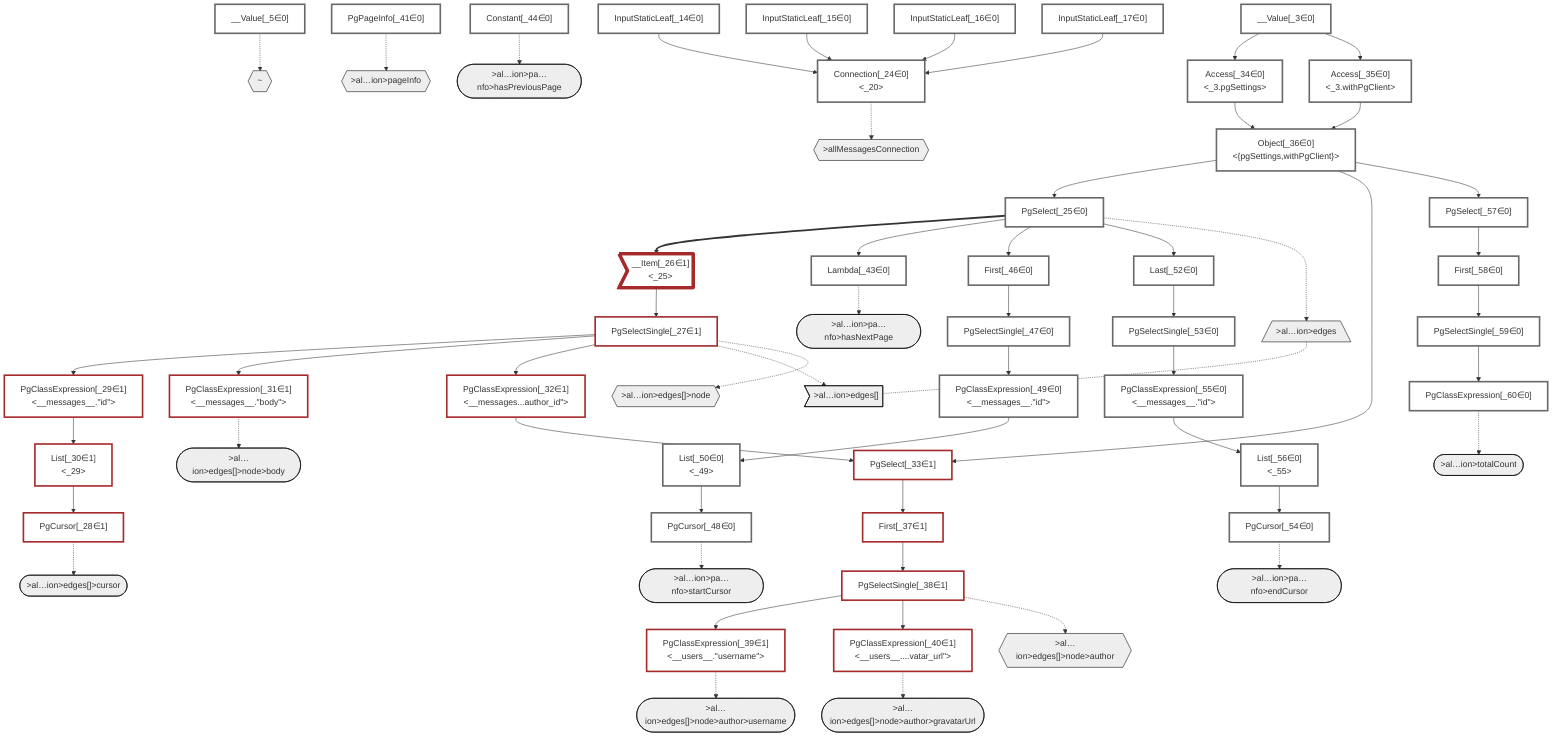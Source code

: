 graph TD
    classDef path fill:#eee,stroke:#000
    classDef plan fill:#fff,stroke-width:3px
    classDef itemplan fill:#fff,stroke-width:6px
    classDef sideeffectplan fill:#f00,stroke-width:6px

    %% subgraph fields
    P1{{"~"}}:::path
    P2{{">allMessagesConnection"}}:::path
    P3[/">al…ion>edges"\]:::path
    P4>">al…ion>edges[]"]:::path
    P3 -.- P4
    P5([">al…ion>edges[]>cursor"]):::path
    %% P4 -.-> P5
    P6{{">al…ion>edges[]>node"}}:::path
    P7([">al…ion>edges[]>node>body"]):::path
    %% P6 -.-> P7
    P8{{">al…ion>edges[]>node>author"}}:::path
    P9([">al…ion>edges[]>node>author>username"]):::path
    %% P8 -.-> P9
    P10([">al…ion>edges[]>node>author>gravatarUrl"]):::path
    %% P8 -.-> P10
    %% P6 -.-> P8
    %% P4 -.-> P6
    %% P2 -.-> P3
    P11{{">al…ion>pageInfo"}}:::path
    P12([">al…ion>pa…nfo>hasNextPage"]):::path
    %% P11 -.-> P12
    P13([">al…ion>pa…nfo>hasPreviousPage"]):::path
    %% P11 -.-> P13
    P14([">al…ion>pa…nfo>startCursor"]):::path
    %% P11 -.-> P14
    P15([">al…ion>pa…nfo>endCursor"]):::path
    %% P11 -.-> P15
    %% P2 -.-> P11
    P16([">al…ion>totalCount"]):::path
    %% P2 -.-> P16
    %% P1 -.-> P2
    %% end

    %% define plans
    __Value_3["__Value[_3∈0]<br /><context>"]:::plan
    __Value_5["__Value[_5∈0]<br /><rootValue>"]:::plan
    InputStaticLeaf_14["InputStaticLeaf[_14∈0]"]:::plan
    InputStaticLeaf_15["InputStaticLeaf[_15∈0]"]:::plan
    InputStaticLeaf_16["InputStaticLeaf[_16∈0]"]:::plan
    InputStaticLeaf_17["InputStaticLeaf[_17∈0]"]:::plan
    Connection_24["Connection[_24∈0]<br /><_20>"]:::plan
    PgSelect_25["PgSelect[_25∈0]<br /><messages>"]:::plan
    __Item_26>"__Item[_26∈1]<br /><_25>"]:::itemplan
    PgSelectSingle_27["PgSelectSingle[_27∈1]<br /><messages>"]:::plan
    PgCursor_28["PgCursor[_28∈1]"]:::plan
    PgClassExpression_29["PgClassExpression[_29∈1]<br /><__messages__.#quot;id#quot;>"]:::plan
    List_30["List[_30∈1]<br /><_29>"]:::plan
    PgClassExpression_31["PgClassExpression[_31∈1]<br /><__messages__.#quot;body#quot;>"]:::plan
    PgClassExpression_32["PgClassExpression[_32∈1]<br /><__messages...author_id#quot;>"]:::plan
    PgSelect_33["PgSelect[_33∈1]<br /><users>"]:::plan
    Access_34["Access[_34∈0]<br /><_3.pgSettings>"]:::plan
    Access_35["Access[_35∈0]<br /><_3.withPgClient>"]:::plan
    Object_36["Object[_36∈0]<br /><{pgSettings,withPgClient}>"]:::plan
    First_37["First[_37∈1]"]:::plan
    PgSelectSingle_38["PgSelectSingle[_38∈1]<br /><users>"]:::plan
    PgClassExpression_39["PgClassExpression[_39∈1]<br /><__users__.#quot;username#quot;>"]:::plan
    PgClassExpression_40["PgClassExpression[_40∈1]<br /><__users__....vatar_url#quot;>"]:::plan
    PgPageInfo_41["PgPageInfo[_41∈0]"]:::plan
    Lambda_43["Lambda[_43∈0]<br /><listHasMore>"]:::plan
    Constant_44["Constant[_44∈0]"]:::plan
    First_46["First[_46∈0]"]:::plan
    PgSelectSingle_47["PgSelectSingle[_47∈0]<br /><messages>"]:::plan
    PgCursor_48["PgCursor[_48∈0]"]:::plan
    PgClassExpression_49["PgClassExpression[_49∈0]<br /><__messages__.#quot;id#quot;>"]:::plan
    List_50["List[_50∈0]<br /><_49>"]:::plan
    Last_52["Last[_52∈0]"]:::plan
    PgSelectSingle_53["PgSelectSingle[_53∈0]<br /><messages>"]:::plan
    PgCursor_54["PgCursor[_54∈0]"]:::plan
    PgClassExpression_55["PgClassExpression[_55∈0]<br /><__messages__.#quot;id#quot;>"]:::plan
    List_56["List[_56∈0]<br /><_55>"]:::plan
    PgSelect_57["PgSelect[_57∈0]<br /><messages>"]:::plan
    First_58["First[_58∈0]"]:::plan
    PgSelectSingle_59["PgSelectSingle[_59∈0]<br /><messages>"]:::plan
    PgClassExpression_60["PgClassExpression[_60∈0]<br /><count(*)>"]:::plan

    %% plan dependencies
    InputStaticLeaf_14 --> Connection_24
    InputStaticLeaf_15 --> Connection_24
    InputStaticLeaf_16 --> Connection_24
    InputStaticLeaf_17 --> Connection_24
    Object_36 --> PgSelect_25
    PgSelect_25 ==> __Item_26
    __Item_26 --> PgSelectSingle_27
    List_30 --> PgCursor_28
    PgSelectSingle_27 --> PgClassExpression_29
    PgClassExpression_29 --> List_30
    PgSelectSingle_27 --> PgClassExpression_31
    PgSelectSingle_27 --> PgClassExpression_32
    Object_36 --> PgSelect_33
    PgClassExpression_32 --> PgSelect_33
    __Value_3 --> Access_34
    __Value_3 --> Access_35
    Access_34 --> Object_36
    Access_35 --> Object_36
    PgSelect_33 --> First_37
    First_37 --> PgSelectSingle_38
    PgSelectSingle_38 --> PgClassExpression_39
    PgSelectSingle_38 --> PgClassExpression_40
    PgSelect_25 --> Lambda_43
    PgSelect_25 --> First_46
    First_46 --> PgSelectSingle_47
    List_50 --> PgCursor_48
    PgSelectSingle_47 --> PgClassExpression_49
    PgClassExpression_49 --> List_50
    PgSelect_25 --> Last_52
    Last_52 --> PgSelectSingle_53
    List_56 --> PgCursor_54
    PgSelectSingle_53 --> PgClassExpression_55
    PgClassExpression_55 --> List_56
    Object_36 --> PgSelect_57
    PgSelect_57 --> First_58
    First_58 --> PgSelectSingle_59
    PgSelectSingle_59 --> PgClassExpression_60

    %% plan-to-path relationships
    __Value_5 -.-> P1
    Connection_24 -.-> P2
    PgSelect_25 -.-> P3
    PgSelectSingle_27 -.-> P4
    PgCursor_28 -.-> P5
    PgSelectSingle_27 -.-> P6
    PgClassExpression_31 -.-> P7
    PgSelectSingle_38 -.-> P8
    PgClassExpression_39 -.-> P9
    PgClassExpression_40 -.-> P10
    PgPageInfo_41 -.-> P11
    Lambda_43 -.-> P12
    Constant_44 -.-> P13
    PgCursor_48 -.-> P14
    PgCursor_54 -.-> P15
    PgClassExpression_60 -.-> P16

    %% allocate buckets
    classDef bucket0 stroke:#696969
    class __Value_3,__Value_5,InputStaticLeaf_14,InputStaticLeaf_15,InputStaticLeaf_16,InputStaticLeaf_17,Connection_24,PgSelect_25,Access_34,Access_35,Object_36,PgPageInfo_41,Lambda_43,Constant_44,First_46,PgSelectSingle_47,PgCursor_48,PgClassExpression_49,List_50,Last_52,PgSelectSingle_53,PgCursor_54,PgClassExpression_55,List_56,PgSelect_57,First_58,PgSelectSingle_59,PgClassExpression_60 bucket0
    classDef bucket1 stroke:#a52a2a
    class __Item_26,PgSelectSingle_27,PgCursor_28,PgClassExpression_29,List_30,PgClassExpression_31,PgClassExpression_32,PgSelect_33,First_37,PgSelectSingle_38,PgClassExpression_39,PgClassExpression_40 bucket1